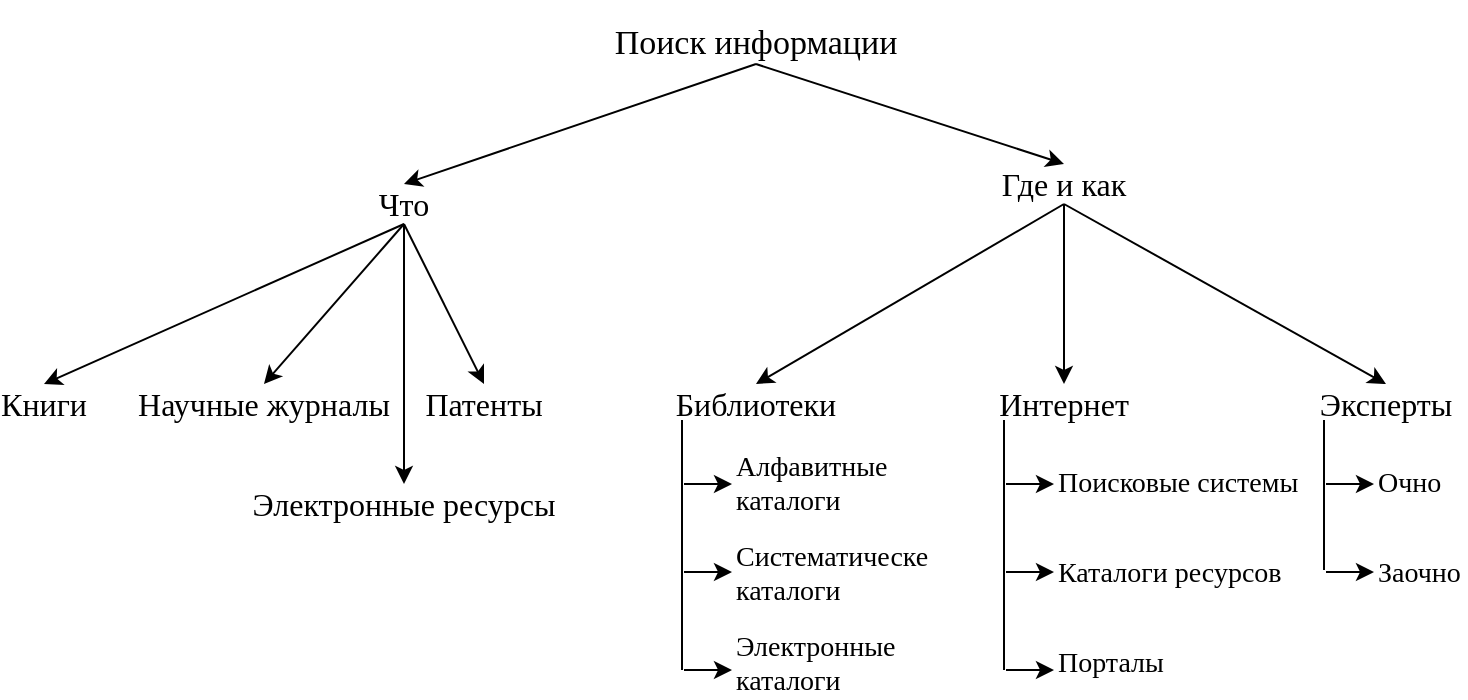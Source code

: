 <mxfile version="12.2.6" type="device" pages="1"><diagram id="JTy9QkbbpgEg77bAhmot" name="Page-1"><mxGraphModel dx="1024" dy="572" grid="1" gridSize="10" guides="1" tooltips="1" connect="1" arrows="1" fold="1" page="1" pageScale="1" pageWidth="827" pageHeight="1169" math="0" shadow="0"><root><mxCell id="0"/><mxCell id="1" parent="0"/><mxCell id="9ekF6IEVGwPEqGSk98Gt-27" style="edgeStyle=none;rounded=0;orthogonalLoop=1;jettySize=auto;html=1;exitX=0.5;exitY=1;exitDx=0;exitDy=0;entryX=0.5;entryY=0;entryDx=0;entryDy=0;fontFamily=Times New Roman;fontSize=16;" edge="1" parent="1" source="9ekF6IEVGwPEqGSk98Gt-1" target="9ekF6IEVGwPEqGSk98Gt-2"><mxGeometry relative="1" as="geometry"/></mxCell><mxCell id="9ekF6IEVGwPEqGSk98Gt-28" style="edgeStyle=none;rounded=0;orthogonalLoop=1;jettySize=auto;html=1;exitX=0.5;exitY=1;exitDx=0;exitDy=0;entryX=0.5;entryY=0;entryDx=0;entryDy=0;fontFamily=Times New Roman;fontSize=16;" edge="1" parent="1" source="9ekF6IEVGwPEqGSk98Gt-1" target="9ekF6IEVGwPEqGSk98Gt-3"><mxGeometry relative="1" as="geometry"/></mxCell><mxCell id="9ekF6IEVGwPEqGSk98Gt-1" value="&lt;p&gt;&lt;font face=&quot;Times New Roman&quot; style=&quot;font-size: 17px&quot;&gt;Поиск информации&lt;/font&gt;&lt;/p&gt;" style="text;html=1;strokeColor=none;fillColor=none;align=center;verticalAlign=middle;whiteSpace=wrap;rounded=0;" vertex="1" parent="1"><mxGeometry x="356" y="80" width="160" height="20" as="geometry"/></mxCell><mxCell id="9ekF6IEVGwPEqGSk98Gt-15" style="edgeStyle=none;rounded=0;orthogonalLoop=1;jettySize=auto;html=1;exitX=0.5;exitY=1;exitDx=0;exitDy=0;entryX=0.5;entryY=0;entryDx=0;entryDy=0;fontFamily=Times New Roman;fontSize=16;" edge="1" parent="1" source="9ekF6IEVGwPEqGSk98Gt-2" target="9ekF6IEVGwPEqGSk98Gt-5"><mxGeometry relative="1" as="geometry"/></mxCell><mxCell id="9ekF6IEVGwPEqGSk98Gt-16" style="edgeStyle=none;rounded=0;orthogonalLoop=1;jettySize=auto;html=1;exitX=0.5;exitY=1;exitDx=0;exitDy=0;entryX=0.5;entryY=0;entryDx=0;entryDy=0;fontFamily=Times New Roman;fontSize=16;" edge="1" parent="1" source="9ekF6IEVGwPEqGSk98Gt-2" target="9ekF6IEVGwPEqGSk98Gt-7"><mxGeometry relative="1" as="geometry"/></mxCell><mxCell id="9ekF6IEVGwPEqGSk98Gt-17" style="edgeStyle=none;rounded=0;orthogonalLoop=1;jettySize=auto;html=1;exitX=0.5;exitY=1;exitDx=0;exitDy=0;entryX=0.5;entryY=0;entryDx=0;entryDy=0;fontFamily=Times New Roman;fontSize=16;" edge="1" parent="1" source="9ekF6IEVGwPEqGSk98Gt-2" target="9ekF6IEVGwPEqGSk98Gt-6"><mxGeometry relative="1" as="geometry"/></mxCell><mxCell id="9ekF6IEVGwPEqGSk98Gt-18" style="edgeStyle=none;rounded=0;orthogonalLoop=1;jettySize=auto;html=1;exitX=0.5;exitY=1;exitDx=0;exitDy=0;entryX=0.5;entryY=0;entryDx=0;entryDy=0;fontFamily=Times New Roman;fontSize=16;" edge="1" parent="1" source="9ekF6IEVGwPEqGSk98Gt-2" target="9ekF6IEVGwPEqGSk98Gt-4"><mxGeometry relative="1" as="geometry"/></mxCell><mxCell id="9ekF6IEVGwPEqGSk98Gt-2" value="&lt;font style=&quot;font-size: 16px&quot; face=&quot;Times New Roman&quot;&gt;Что&lt;/font&gt;" style="text;html=1;strokeColor=none;fillColor=none;align=center;verticalAlign=middle;whiteSpace=wrap;rounded=0;" vertex="1" parent="1"><mxGeometry x="240" y="160" width="40" height="20" as="geometry"/></mxCell><mxCell id="9ekF6IEVGwPEqGSk98Gt-24" style="edgeStyle=none;rounded=0;orthogonalLoop=1;jettySize=auto;html=1;exitX=0.5;exitY=1;exitDx=0;exitDy=0;entryX=0.5;entryY=0;entryDx=0;entryDy=0;fontFamily=Times New Roman;fontSize=16;" edge="1" parent="1" source="9ekF6IEVGwPEqGSk98Gt-3" target="9ekF6IEVGwPEqGSk98Gt-19"><mxGeometry relative="1" as="geometry"/></mxCell><mxCell id="9ekF6IEVGwPEqGSk98Gt-25" style="edgeStyle=none;rounded=0;orthogonalLoop=1;jettySize=auto;html=1;exitX=0.5;exitY=1;exitDx=0;exitDy=0;entryX=0.5;entryY=0;entryDx=0;entryDy=0;fontFamily=Times New Roman;fontSize=16;" edge="1" parent="1" source="9ekF6IEVGwPEqGSk98Gt-3" target="9ekF6IEVGwPEqGSk98Gt-20"><mxGeometry relative="1" as="geometry"/></mxCell><mxCell id="9ekF6IEVGwPEqGSk98Gt-26" style="edgeStyle=none;rounded=0;orthogonalLoop=1;jettySize=auto;html=1;exitX=0.5;exitY=1;exitDx=0;exitDy=0;entryX=0.5;entryY=0;entryDx=0;entryDy=0;fontFamily=Times New Roman;fontSize=16;" edge="1" parent="1" source="9ekF6IEVGwPEqGSk98Gt-3" target="9ekF6IEVGwPEqGSk98Gt-21"><mxGeometry relative="1" as="geometry"/></mxCell><mxCell id="9ekF6IEVGwPEqGSk98Gt-3" value="&lt;font style=&quot;font-size: 16px&quot; face=&quot;Times New Roman&quot;&gt;Где и как&lt;/font&gt;" style="text;html=1;strokeColor=none;fillColor=none;align=center;verticalAlign=middle;whiteSpace=wrap;rounded=0;" vertex="1" parent="1"><mxGeometry x="550" y="150" width="80" height="20" as="geometry"/></mxCell><mxCell id="9ekF6IEVGwPEqGSk98Gt-4" value="Книги" style="text;html=1;strokeColor=none;fillColor=none;align=center;verticalAlign=middle;whiteSpace=wrap;rounded=0;fontFamily=Times New Roman;fontSize=16;" vertex="1" parent="1"><mxGeometry x="60" y="260" width="40" height="20" as="geometry"/></mxCell><mxCell id="9ekF6IEVGwPEqGSk98Gt-5" value="Научные журналы" style="text;html=1;strokeColor=none;fillColor=none;align=center;verticalAlign=middle;whiteSpace=wrap;rounded=0;fontFamily=Times New Roman;fontSize=16;" vertex="1" parent="1"><mxGeometry x="120" y="260" width="140" height="20" as="geometry"/></mxCell><mxCell id="9ekF6IEVGwPEqGSk98Gt-6" value="Электронные ресурсы" style="text;html=1;strokeColor=none;fillColor=none;align=center;verticalAlign=middle;whiteSpace=wrap;rounded=0;fontFamily=Times New Roman;fontSize=16;" vertex="1" parent="1"><mxGeometry x="180" y="310" width="160" height="20" as="geometry"/></mxCell><mxCell id="9ekF6IEVGwPEqGSk98Gt-7" value="Патенты" style="text;html=1;strokeColor=none;fillColor=none;align=center;verticalAlign=middle;whiteSpace=wrap;rounded=0;fontFamily=Times New Roman;fontSize=16;" vertex="1" parent="1"><mxGeometry x="280" y="260" width="40" height="20" as="geometry"/></mxCell><mxCell id="9ekF6IEVGwPEqGSk98Gt-35" style="edgeStyle=none;rounded=0;orthogonalLoop=1;jettySize=auto;html=1;exitX=0;exitY=0.75;exitDx=0;exitDy=0;fontFamily=Times New Roman;fontSize=16;endArrow=none;endFill=0;" edge="1" parent="1"><mxGeometry relative="1" as="geometry"><mxPoint x="399" y="403" as="targetPoint"/><mxPoint x="399" y="278" as="sourcePoint"/></mxGeometry></mxCell><mxCell id="9ekF6IEVGwPEqGSk98Gt-19" value="Библиотеки" style="text;html=1;strokeColor=none;fillColor=none;align=center;verticalAlign=middle;whiteSpace=wrap;rounded=0;fontFamily=Times New Roman;fontSize=16;" vertex="1" parent="1"><mxGeometry x="391" y="260" width="90" height="20" as="geometry"/></mxCell><mxCell id="9ekF6IEVGwPEqGSk98Gt-20" value="Интернет" style="text;html=1;strokeColor=none;fillColor=none;align=center;verticalAlign=middle;whiteSpace=wrap;rounded=0;fontFamily=Times New Roman;fontSize=16;" vertex="1" parent="1"><mxGeometry x="550" y="260" width="80" height="20" as="geometry"/></mxCell><mxCell id="9ekF6IEVGwPEqGSk98Gt-21" value="Эксперты" style="text;html=1;strokeColor=none;fillColor=none;align=center;verticalAlign=middle;whiteSpace=wrap;rounded=0;fontFamily=Times New Roman;fontSize=16;" vertex="1" parent="1"><mxGeometry x="711" y="260" width="80" height="20" as="geometry"/></mxCell><mxCell id="9ekF6IEVGwPEqGSk98Gt-36" value="Алфавитные каталоги" style="text;html=1;strokeColor=none;fillColor=none;align=left;verticalAlign=middle;whiteSpace=wrap;rounded=0;fontFamily=Times New Roman;fontSize=14;" vertex="1" parent="1"><mxGeometry x="424" y="300" width="126" height="20" as="geometry"/></mxCell><mxCell id="9ekF6IEVGwPEqGSk98Gt-37" value="Систематическе каталоги" style="text;html=1;strokeColor=none;fillColor=none;align=left;verticalAlign=middle;whiteSpace=wrap;rounded=0;fontFamily=Times New Roman;fontSize=14;" vertex="1" parent="1"><mxGeometry x="424" y="345" width="126" height="20" as="geometry"/></mxCell><mxCell id="9ekF6IEVGwPEqGSk98Gt-38" value="Электронные каталоги" style="text;html=1;strokeColor=none;fillColor=none;align=left;verticalAlign=middle;whiteSpace=wrap;rounded=0;fontFamily=Times New Roman;fontSize=14;" vertex="1" parent="1"><mxGeometry x="424" y="390" width="126" height="20" as="geometry"/></mxCell><mxCell id="9ekF6IEVGwPEqGSk98Gt-40" value="" style="endArrow=classic;html=1;fontFamily=Times New Roman;fontSize=14;entryX=0;entryY=0.5;entryDx=0;entryDy=0;jumpSize=1;" edge="1" parent="1" target="9ekF6IEVGwPEqGSk98Gt-36"><mxGeometry width="50" height="50" relative="1" as="geometry"><mxPoint x="400" y="310" as="sourcePoint"/><mxPoint x="400" y="340" as="targetPoint"/></mxGeometry></mxCell><mxCell id="9ekF6IEVGwPEqGSk98Gt-45" value="" style="endArrow=classic;html=1;fontFamily=Times New Roman;fontSize=14;entryX=0;entryY=0.5;entryDx=0;entryDy=0;jumpSize=1;" edge="1" parent="1"><mxGeometry width="50" height="50" relative="1" as="geometry"><mxPoint x="400" y="354" as="sourcePoint"/><mxPoint x="424" y="354" as="targetPoint"/></mxGeometry></mxCell><mxCell id="9ekF6IEVGwPEqGSk98Gt-46" value="" style="endArrow=classic;html=1;fontFamily=Times New Roman;fontSize=14;entryX=0;entryY=0.5;entryDx=0;entryDy=0;jumpSize=1;" edge="1" parent="1"><mxGeometry width="50" height="50" relative="1" as="geometry"><mxPoint x="400" y="403" as="sourcePoint"/><mxPoint x="424" y="403" as="targetPoint"/></mxGeometry></mxCell><mxCell id="9ekF6IEVGwPEqGSk98Gt-47" style="edgeStyle=none;rounded=0;orthogonalLoop=1;jettySize=auto;html=1;exitX=0;exitY=0.75;exitDx=0;exitDy=0;fontFamily=Times New Roman;fontSize=16;endArrow=none;endFill=0;" edge="1" parent="1"><mxGeometry relative="1" as="geometry"><mxPoint x="560" y="403" as="targetPoint"/><mxPoint x="560" y="278" as="sourcePoint"/></mxGeometry></mxCell><mxCell id="9ekF6IEVGwPEqGSk98Gt-48" value="Поисковые системы" style="text;html=1;strokeColor=none;fillColor=none;align=left;verticalAlign=middle;whiteSpace=wrap;rounded=0;fontFamily=Times New Roman;fontSize=14;" vertex="1" parent="1"><mxGeometry x="585" y="300" width="126" height="20" as="geometry"/></mxCell><mxCell id="9ekF6IEVGwPEqGSk98Gt-49" value="Каталоги ресурсов" style="text;html=1;strokeColor=none;fillColor=none;align=left;verticalAlign=middle;whiteSpace=wrap;rounded=0;fontFamily=Times New Roman;fontSize=14;" vertex="1" parent="1"><mxGeometry x="585" y="345" width="126" height="20" as="geometry"/></mxCell><mxCell id="9ekF6IEVGwPEqGSk98Gt-50" value="Порталы" style="text;html=1;strokeColor=none;fillColor=none;align=left;verticalAlign=middle;whiteSpace=wrap;rounded=0;fontFamily=Times New Roman;fontSize=14;" vertex="1" parent="1"><mxGeometry x="585" y="390" width="126" height="20" as="geometry"/></mxCell><mxCell id="9ekF6IEVGwPEqGSk98Gt-51" value="" style="endArrow=classic;html=1;fontFamily=Times New Roman;fontSize=14;entryX=0;entryY=0.5;entryDx=0;entryDy=0;jumpSize=1;" edge="1" parent="1" target="9ekF6IEVGwPEqGSk98Gt-48"><mxGeometry width="50" height="50" relative="1" as="geometry"><mxPoint x="561" y="310" as="sourcePoint"/><mxPoint x="561" y="340" as="targetPoint"/></mxGeometry></mxCell><mxCell id="9ekF6IEVGwPEqGSk98Gt-52" value="" style="endArrow=classic;html=1;fontFamily=Times New Roman;fontSize=14;entryX=0;entryY=0.5;entryDx=0;entryDy=0;jumpSize=1;" edge="1" parent="1"><mxGeometry width="50" height="50" relative="1" as="geometry"><mxPoint x="561" y="354" as="sourcePoint"/><mxPoint x="585" y="354" as="targetPoint"/></mxGeometry></mxCell><mxCell id="9ekF6IEVGwPEqGSk98Gt-53" value="" style="endArrow=classic;html=1;fontFamily=Times New Roman;fontSize=14;entryX=0;entryY=0.5;entryDx=0;entryDy=0;jumpSize=1;" edge="1" parent="1"><mxGeometry width="50" height="50" relative="1" as="geometry"><mxPoint x="561" y="403" as="sourcePoint"/><mxPoint x="585" y="403" as="targetPoint"/></mxGeometry></mxCell><mxCell id="9ekF6IEVGwPEqGSk98Gt-54" style="edgeStyle=none;rounded=0;jumpSize=1;orthogonalLoop=1;jettySize=auto;html=1;exitX=0.5;exitY=1;exitDx=0;exitDy=0;endArrow=none;endFill=0;fontFamily=Times New Roman;fontSize=14;" edge="1" parent="1" source="9ekF6IEVGwPEqGSk98Gt-3" target="9ekF6IEVGwPEqGSk98Gt-3"><mxGeometry relative="1" as="geometry"/></mxCell><mxCell id="9ekF6IEVGwPEqGSk98Gt-55" style="edgeStyle=none;rounded=0;orthogonalLoop=1;jettySize=auto;html=1;exitX=0;exitY=0.75;exitDx=0;exitDy=0;fontFamily=Times New Roman;fontSize=16;endArrow=none;endFill=0;" edge="1" parent="1"><mxGeometry relative="1" as="geometry"><mxPoint x="720" y="353" as="targetPoint"/><mxPoint x="720" y="278" as="sourcePoint"/></mxGeometry></mxCell><mxCell id="9ekF6IEVGwPEqGSk98Gt-56" value="Очно" style="text;html=1;strokeColor=none;fillColor=none;align=left;verticalAlign=middle;whiteSpace=wrap;rounded=0;fontFamily=Times New Roman;fontSize=14;" vertex="1" parent="1"><mxGeometry x="745" y="300" width="35" height="20" as="geometry"/></mxCell><mxCell id="9ekF6IEVGwPEqGSk98Gt-57" value="Заочно" style="text;html=1;strokeColor=none;fillColor=none;align=left;verticalAlign=middle;whiteSpace=wrap;rounded=0;fontFamily=Times New Roman;fontSize=14;" vertex="1" parent="1"><mxGeometry x="745" y="345" width="45" height="20" as="geometry"/></mxCell><mxCell id="9ekF6IEVGwPEqGSk98Gt-59" value="" style="endArrow=classic;html=1;fontFamily=Times New Roman;fontSize=14;entryX=0;entryY=0.5;entryDx=0;entryDy=0;jumpSize=1;" edge="1" parent="1" target="9ekF6IEVGwPEqGSk98Gt-56"><mxGeometry width="50" height="50" relative="1" as="geometry"><mxPoint x="721" y="310" as="sourcePoint"/><mxPoint x="721" y="340" as="targetPoint"/></mxGeometry></mxCell><mxCell id="9ekF6IEVGwPEqGSk98Gt-60" value="" style="endArrow=classic;html=1;fontFamily=Times New Roman;fontSize=14;entryX=0;entryY=0.5;entryDx=0;entryDy=0;jumpSize=1;" edge="1" parent="1"><mxGeometry width="50" height="50" relative="1" as="geometry"><mxPoint x="721" y="354" as="sourcePoint"/><mxPoint x="745" y="354" as="targetPoint"/></mxGeometry></mxCell></root></mxGraphModel></diagram></mxfile>